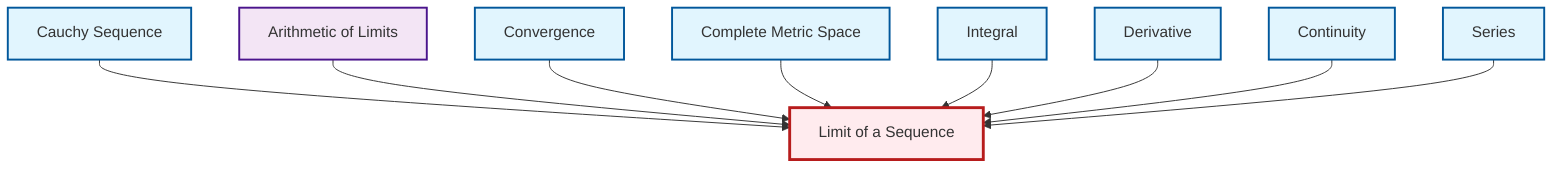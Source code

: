 graph TD
    classDef definition fill:#e1f5fe,stroke:#01579b,stroke-width:2px
    classDef theorem fill:#f3e5f5,stroke:#4a148c,stroke-width:2px
    classDef axiom fill:#fff3e0,stroke:#e65100,stroke-width:2px
    classDef example fill:#e8f5e9,stroke:#1b5e20,stroke-width:2px
    classDef current fill:#ffebee,stroke:#b71c1c,stroke-width:3px
    def-continuity["Continuity"]:::definition
    thm-limit-arithmetic["Arithmetic of Limits"]:::theorem
    def-limit["Limit of a Sequence"]:::definition
    def-integral["Integral"]:::definition
    def-convergence["Convergence"]:::definition
    def-series["Series"]:::definition
    def-complete-metric-space["Complete Metric Space"]:::definition
    def-cauchy-sequence["Cauchy Sequence"]:::definition
    def-derivative["Derivative"]:::definition
    def-cauchy-sequence --> def-limit
    thm-limit-arithmetic --> def-limit
    def-convergence --> def-limit
    def-complete-metric-space --> def-limit
    def-integral --> def-limit
    def-derivative --> def-limit
    def-continuity --> def-limit
    def-series --> def-limit
    class def-limit current